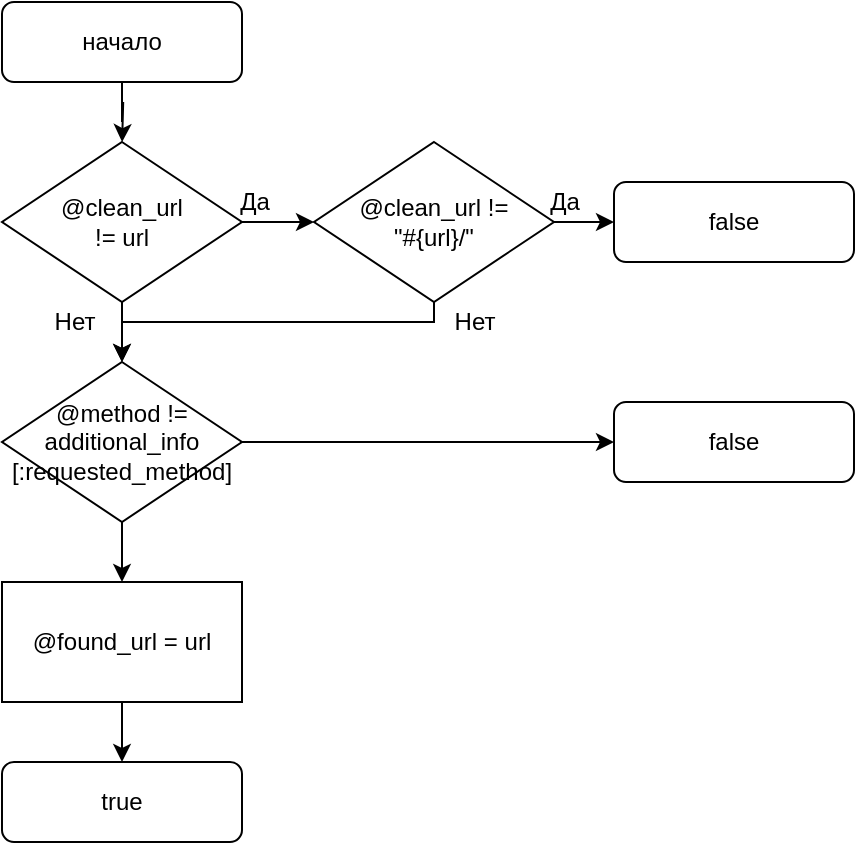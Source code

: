 <mxfile version="17.5.0" type="device"><diagram id="W2DxNH4Pr-o4Aj7_7x1f" name="Page-1"><mxGraphModel dx="655" dy="1220" grid="1" gridSize="10" guides="1" tooltips="1" connect="1" arrows="1" fold="1" page="1" pageScale="1" pageWidth="827" pageHeight="1169" math="0" shadow="0"><root><mxCell id="0"/><mxCell id="1" parent="0"/><mxCell id="XJELnZPHtecI_FtRcP0L-7" value="" style="edgeStyle=orthogonalEdgeStyle;rounded=0;orthogonalLoop=1;jettySize=auto;html=1;" edge="1" parent="1" source="XJELnZPHtecI_FtRcP0L-1"><mxGeometry relative="1" as="geometry"><mxPoint x="414.059" y="110.039" as="targetPoint"/></mxGeometry></mxCell><mxCell id="XJELnZPHtecI_FtRcP0L-1" value="начало" style="rounded=1;whiteSpace=wrap;html=1;" vertex="1" parent="1"><mxGeometry x="354" y="40" width="120" height="40" as="geometry"/></mxCell><mxCell id="XJELnZPHtecI_FtRcP0L-29" value="" style="edgeStyle=orthogonalEdgeStyle;rounded=0;orthogonalLoop=1;jettySize=auto;html=1;" edge="1" parent="1" source="XJELnZPHtecI_FtRcP0L-26" target="XJELnZPHtecI_FtRcP0L-27"><mxGeometry relative="1" as="geometry"/></mxCell><mxCell id="XJELnZPHtecI_FtRcP0L-35" value="" style="edgeStyle=orthogonalEdgeStyle;rounded=0;orthogonalLoop=1;jettySize=auto;html=1;" edge="1" parent="1" source="XJELnZPHtecI_FtRcP0L-26" target="XJELnZPHtecI_FtRcP0L-31"><mxGeometry relative="1" as="geometry"/></mxCell><mxCell id="XJELnZPHtecI_FtRcP0L-26" value="&lt;div&gt;@clean_url&lt;/div&gt;&lt;div&gt;!= url&lt;br&gt;&lt;/div&gt;" style="rhombus;whiteSpace=wrap;html=1;" vertex="1" parent="1"><mxGeometry x="354" y="110" width="120" height="80" as="geometry"/></mxCell><mxCell id="XJELnZPHtecI_FtRcP0L-30" value="" style="edgeStyle=orthogonalEdgeStyle;rounded=0;orthogonalLoop=1;jettySize=auto;html=1;" edge="1" parent="1" source="XJELnZPHtecI_FtRcP0L-27" target="XJELnZPHtecI_FtRcP0L-28"><mxGeometry relative="1" as="geometry"/></mxCell><mxCell id="XJELnZPHtecI_FtRcP0L-36" style="edgeStyle=orthogonalEdgeStyle;rounded=0;orthogonalLoop=1;jettySize=auto;html=1;entryX=0.5;entryY=0;entryDx=0;entryDy=0;" edge="1" parent="1" source="XJELnZPHtecI_FtRcP0L-27" target="XJELnZPHtecI_FtRcP0L-31"><mxGeometry relative="1" as="geometry"><Array as="points"><mxPoint x="570" y="200"/><mxPoint x="414" y="200"/></Array></mxGeometry></mxCell><mxCell id="XJELnZPHtecI_FtRcP0L-27" value="&lt;div&gt;@clean_url !=&lt;/div&gt;&lt;div&gt;&quot;#{url}/&quot;&lt;br&gt;&lt;/div&gt;" style="rhombus;whiteSpace=wrap;html=1;" vertex="1" parent="1"><mxGeometry x="510" y="110" width="120" height="80" as="geometry"/></mxCell><mxCell id="XJELnZPHtecI_FtRcP0L-28" value="false" style="rounded=1;whiteSpace=wrap;html=1;" vertex="1" parent="1"><mxGeometry x="660" y="130" width="120" height="40" as="geometry"/></mxCell><mxCell id="XJELnZPHtecI_FtRcP0L-34" style="edgeStyle=orthogonalEdgeStyle;rounded=0;orthogonalLoop=1;jettySize=auto;html=1;entryX=0;entryY=0.5;entryDx=0;entryDy=0;" edge="1" parent="1" source="XJELnZPHtecI_FtRcP0L-31" target="XJELnZPHtecI_FtRcP0L-32"><mxGeometry relative="1" as="geometry"/></mxCell><mxCell id="XJELnZPHtecI_FtRcP0L-43" value="" style="edgeStyle=orthogonalEdgeStyle;rounded=0;orthogonalLoop=1;jettySize=auto;html=1;" edge="1" parent="1" source="XJELnZPHtecI_FtRcP0L-31" target="XJELnZPHtecI_FtRcP0L-41"><mxGeometry relative="1" as="geometry"/></mxCell><mxCell id="XJELnZPHtecI_FtRcP0L-31" value="&lt;div&gt;@method !=&lt;/div&gt;&lt;div&gt;additional_info&lt;/div&gt;&lt;div&gt;[:requested_method]&lt;br&gt;&lt;/div&gt;" style="rhombus;whiteSpace=wrap;html=1;" vertex="1" parent="1"><mxGeometry x="354" y="220" width="120" height="80" as="geometry"/></mxCell><mxCell id="XJELnZPHtecI_FtRcP0L-32" value="false" style="rounded=1;whiteSpace=wrap;html=1;" vertex="1" parent="1"><mxGeometry x="660" y="240" width="120" height="40" as="geometry"/></mxCell><mxCell id="XJELnZPHtecI_FtRcP0L-37" value="Да" style="text;html=1;align=center;verticalAlign=middle;resizable=0;points=[];autosize=1;strokeColor=none;fillColor=none;" vertex="1" parent="1"><mxGeometry x="465" y="130" width="30" height="20" as="geometry"/></mxCell><mxCell id="XJELnZPHtecI_FtRcP0L-38" value="Да" style="text;html=1;align=center;verticalAlign=middle;resizable=0;points=[];autosize=1;strokeColor=none;fillColor=none;" vertex="1" parent="1"><mxGeometry x="620" y="130" width="30" height="20" as="geometry"/></mxCell><mxCell id="XJELnZPHtecI_FtRcP0L-39" value="Нет" style="text;html=1;align=center;verticalAlign=middle;resizable=0;points=[];autosize=1;strokeColor=none;fillColor=none;" vertex="1" parent="1"><mxGeometry x="570" y="190" width="40" height="20" as="geometry"/></mxCell><mxCell id="XJELnZPHtecI_FtRcP0L-40" value="Нет" style="text;html=1;align=center;verticalAlign=middle;resizable=0;points=[];autosize=1;strokeColor=none;fillColor=none;" vertex="1" parent="1"><mxGeometry x="370" y="190" width="40" height="20" as="geometry"/></mxCell><mxCell id="XJELnZPHtecI_FtRcP0L-44" value="" style="edgeStyle=orthogonalEdgeStyle;rounded=0;orthogonalLoop=1;jettySize=auto;html=1;" edge="1" parent="1" source="XJELnZPHtecI_FtRcP0L-41" target="XJELnZPHtecI_FtRcP0L-42"><mxGeometry relative="1" as="geometry"/></mxCell><mxCell id="XJELnZPHtecI_FtRcP0L-41" value="@found_url = url" style="rounded=0;whiteSpace=wrap;html=1;" vertex="1" parent="1"><mxGeometry x="354" y="330" width="120" height="60" as="geometry"/></mxCell><mxCell id="XJELnZPHtecI_FtRcP0L-42" value="true" style="rounded=1;whiteSpace=wrap;html=1;" vertex="1" parent="1"><mxGeometry x="354" y="420" width="120" height="40" as="geometry"/></mxCell></root></mxGraphModel></diagram></mxfile>